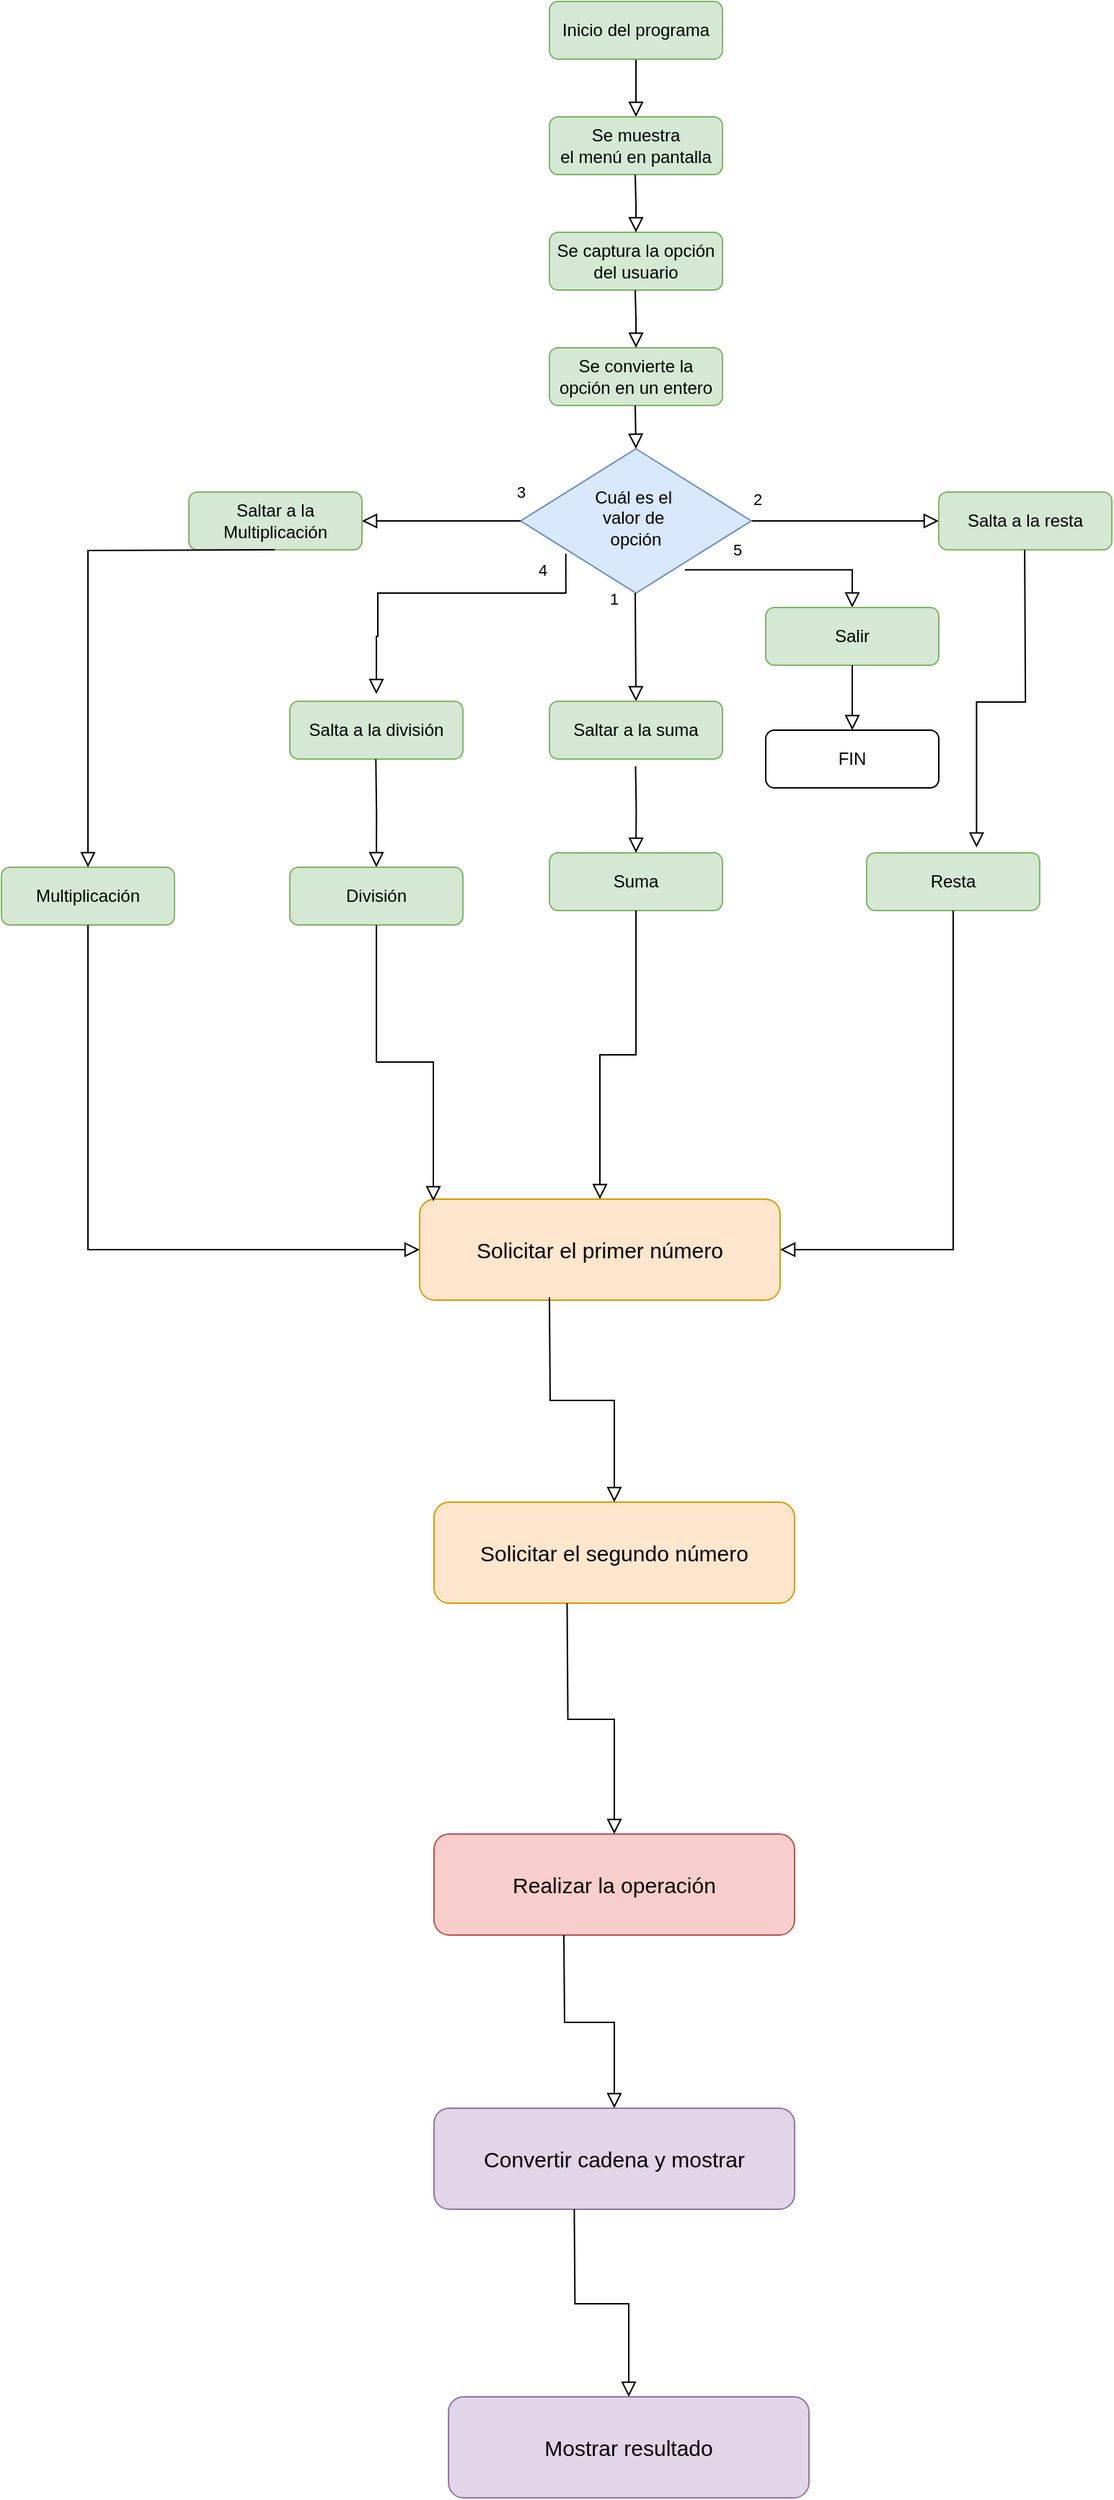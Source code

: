 <mxfile version="24.7.7">
  <diagram id="C5RBs43oDa-KdzZeNtuy" name="Page-1">
    <mxGraphModel dx="2587" dy="852" grid="1" gridSize="10" guides="1" tooltips="1" connect="1" arrows="1" fold="1" page="1" pageScale="1" pageWidth="827" pageHeight="1169" math="0" shadow="0">
      <root>
        <mxCell id="WIyWlLk6GJQsqaUBKTNV-0" />
        <mxCell id="WIyWlLk6GJQsqaUBKTNV-1" parent="WIyWlLk6GJQsqaUBKTNV-0" />
        <mxCell id="WIyWlLk6GJQsqaUBKTNV-2" value="" style="rounded=0;html=1;jettySize=auto;orthogonalLoop=1;fontSize=11;endArrow=block;endFill=0;endSize=8;strokeWidth=1;shadow=0;labelBackgroundColor=none;edgeStyle=orthogonalEdgeStyle;" parent="WIyWlLk6GJQsqaUBKTNV-1" source="WIyWlLk6GJQsqaUBKTNV-3" target="p0zd2kvGIdmpdCBqgYAA-1" edge="1">
          <mxGeometry relative="1" as="geometry">
            <mxPoint x="220" y="170" as="targetPoint" />
          </mxGeometry>
        </mxCell>
        <mxCell id="WIyWlLk6GJQsqaUBKTNV-3" value="Inicio del programa" style="rounded=1;whiteSpace=wrap;html=1;fontSize=12;glass=0;strokeWidth=1;shadow=0;fillColor=#d5e8d4;strokeColor=#82b366;" parent="WIyWlLk6GJQsqaUBKTNV-1" vertex="1">
          <mxGeometry x="160" y="80" width="120" height="40" as="geometry" />
        </mxCell>
        <mxCell id="WIyWlLk6GJQsqaUBKTNV-9" value="2" style="edgeStyle=orthogonalEdgeStyle;rounded=0;html=1;jettySize=auto;orthogonalLoop=1;fontSize=11;endArrow=block;endFill=0;endSize=8;strokeWidth=1;shadow=0;labelBackgroundColor=none;" parent="WIyWlLk6GJQsqaUBKTNV-1" source="WIyWlLk6GJQsqaUBKTNV-10" target="WIyWlLk6GJQsqaUBKTNV-12" edge="1">
          <mxGeometry x="-0.941" y="15" relative="1" as="geometry">
            <mxPoint as="offset" />
          </mxGeometry>
        </mxCell>
        <mxCell id="WIyWlLk6GJQsqaUBKTNV-10" value="Cuál es el&amp;nbsp;&lt;div&gt;valor de&amp;nbsp;&lt;/div&gt;&lt;div&gt;opción&lt;/div&gt;" style="rhombus;whiteSpace=wrap;html=1;shadow=0;fontFamily=Helvetica;fontSize=12;align=center;strokeWidth=1;spacing=6;spacingTop=-4;fillColor=#dae8fc;strokeColor=#6c8ebf;" parent="WIyWlLk6GJQsqaUBKTNV-1" vertex="1">
          <mxGeometry x="140" y="390" width="160" height="100" as="geometry" />
        </mxCell>
        <mxCell id="WIyWlLk6GJQsqaUBKTNV-11" value="Suma" style="rounded=1;whiteSpace=wrap;html=1;fontSize=12;glass=0;strokeWidth=1;shadow=0;fillColor=#d5e8d4;strokeColor=#82b366;" parent="WIyWlLk6GJQsqaUBKTNV-1" vertex="1">
          <mxGeometry x="160" y="670" width="120" height="40" as="geometry" />
        </mxCell>
        <mxCell id="WIyWlLk6GJQsqaUBKTNV-12" value="Salta a la resta" style="rounded=1;whiteSpace=wrap;html=1;fontSize=12;glass=0;strokeWidth=1;shadow=0;fillColor=#d5e8d4;strokeColor=#82b366;" parent="WIyWlLk6GJQsqaUBKTNV-1" vertex="1">
          <mxGeometry x="430" y="420" width="120" height="40" as="geometry" />
        </mxCell>
        <mxCell id="p0zd2kvGIdmpdCBqgYAA-1" value="Se muestra&lt;div&gt;el menú en pantalla&lt;/div&gt;" style="rounded=1;whiteSpace=wrap;html=1;fontSize=12;glass=0;strokeWidth=1;shadow=0;fillColor=#d5e8d4;strokeColor=#82b366;" vertex="1" parent="WIyWlLk6GJQsqaUBKTNV-1">
          <mxGeometry x="160" y="160" width="120" height="40" as="geometry" />
        </mxCell>
        <mxCell id="p0zd2kvGIdmpdCBqgYAA-3" value="" style="rounded=0;html=1;jettySize=auto;orthogonalLoop=1;fontSize=11;endArrow=block;endFill=0;endSize=8;strokeWidth=1;shadow=0;labelBackgroundColor=none;edgeStyle=orthogonalEdgeStyle;" edge="1" parent="WIyWlLk6GJQsqaUBKTNV-1" target="p0zd2kvGIdmpdCBqgYAA-2">
          <mxGeometry y="20" relative="1" as="geometry">
            <mxPoint as="offset" />
            <mxPoint x="220" y="250" as="sourcePoint" />
            <mxPoint x="230" y="350" as="targetPoint" />
          </mxGeometry>
        </mxCell>
        <mxCell id="p0zd2kvGIdmpdCBqgYAA-2" value="Se captura la opción&lt;div&gt;del usuario&lt;/div&gt;" style="rounded=1;whiteSpace=wrap;html=1;fontSize=12;glass=0;strokeWidth=1;shadow=0;fillColor=#d5e8d4;strokeColor=#82b366;" vertex="1" parent="WIyWlLk6GJQsqaUBKTNV-1">
          <mxGeometry x="160" y="240" width="120" height="40" as="geometry" />
        </mxCell>
        <mxCell id="p0zd2kvGIdmpdCBqgYAA-5" value="" style="rounded=0;html=1;jettySize=auto;orthogonalLoop=1;fontSize=11;endArrow=block;endFill=0;endSize=8;strokeWidth=1;shadow=0;labelBackgroundColor=none;edgeStyle=orthogonalEdgeStyle;entryX=0.5;entryY=0;entryDx=0;entryDy=0;" edge="1" parent="WIyWlLk6GJQsqaUBKTNV-1" target="p0zd2kvGIdmpdCBqgYAA-2">
          <mxGeometry relative="1" as="geometry">
            <mxPoint x="219.5" y="200" as="sourcePoint" />
            <mxPoint x="219.5" y="240" as="targetPoint" />
          </mxGeometry>
        </mxCell>
        <mxCell id="p0zd2kvGIdmpdCBqgYAA-6" value="Se convierte la opción en un entero" style="rounded=1;whiteSpace=wrap;html=1;fontSize=12;glass=0;strokeWidth=1;shadow=0;fillColor=#d5e8d4;strokeColor=#82b366;" vertex="1" parent="WIyWlLk6GJQsqaUBKTNV-1">
          <mxGeometry x="160" y="320" width="120" height="40" as="geometry" />
        </mxCell>
        <mxCell id="p0zd2kvGIdmpdCBqgYAA-7" value="" style="rounded=0;html=1;jettySize=auto;orthogonalLoop=1;fontSize=11;endArrow=block;endFill=0;endSize=8;strokeWidth=1;shadow=0;labelBackgroundColor=none;edgeStyle=orthogonalEdgeStyle;entryX=0.5;entryY=0;entryDx=0;entryDy=0;" edge="1" parent="WIyWlLk6GJQsqaUBKTNV-1">
          <mxGeometry relative="1" as="geometry">
            <mxPoint x="219.5" y="280" as="sourcePoint" />
            <mxPoint x="220" y="320" as="targetPoint" />
          </mxGeometry>
        </mxCell>
        <mxCell id="p0zd2kvGIdmpdCBqgYAA-8" value="" style="rounded=0;html=1;jettySize=auto;orthogonalLoop=1;fontSize=11;endArrow=block;endFill=0;endSize=8;strokeWidth=1;shadow=0;labelBackgroundColor=none;edgeStyle=orthogonalEdgeStyle;entryX=0.5;entryY=0;entryDx=0;entryDy=0;" edge="1" parent="WIyWlLk6GJQsqaUBKTNV-1" target="WIyWlLk6GJQsqaUBKTNV-10">
          <mxGeometry relative="1" as="geometry">
            <mxPoint x="219.5" y="360" as="sourcePoint" />
            <mxPoint x="220" y="380" as="targetPoint" />
          </mxGeometry>
        </mxCell>
        <mxCell id="p0zd2kvGIdmpdCBqgYAA-9" value="" style="rounded=0;html=1;jettySize=auto;orthogonalLoop=1;fontSize=11;endArrow=block;endFill=0;endSize=8;strokeWidth=1;shadow=0;labelBackgroundColor=none;edgeStyle=orthogonalEdgeStyle;entryX=0.5;entryY=0;entryDx=0;entryDy=0;" edge="1" parent="WIyWlLk6GJQsqaUBKTNV-1" target="p0zd2kvGIdmpdCBqgYAA-10">
          <mxGeometry relative="1" as="geometry">
            <mxPoint x="219.5" y="490" as="sourcePoint" />
            <mxPoint x="220" y="555" as="targetPoint" />
          </mxGeometry>
        </mxCell>
        <mxCell id="p0zd2kvGIdmpdCBqgYAA-10" value="Saltar a la suma" style="rounded=1;whiteSpace=wrap;html=1;fontSize=12;glass=0;strokeWidth=1;shadow=0;fillColor=#d5e8d4;strokeColor=#82b366;" vertex="1" parent="WIyWlLk6GJQsqaUBKTNV-1">
          <mxGeometry x="160" y="565" width="120" height="40" as="geometry" />
        </mxCell>
        <mxCell id="p0zd2kvGIdmpdCBqgYAA-13" value="&lt;span style=&quot;color: rgb(0, 0, 0); font-family: Helvetica; font-size: 11px; font-style: normal; font-variant-ligatures: normal; font-variant-caps: normal; font-weight: 400; letter-spacing: normal; orphans: 2; text-align: center; text-indent: 0px; text-transform: none; widows: 2; word-spacing: 0px; -webkit-text-stroke-width: 0px; white-space: nowrap; background-color: rgb(251, 251, 251); text-decoration-thickness: initial; text-decoration-style: initial; text-decoration-color: initial; display: inline !important; float: none;&quot;&gt;1&lt;/span&gt;" style="text;whiteSpace=wrap;html=1;" vertex="1" parent="WIyWlLk6GJQsqaUBKTNV-1">
          <mxGeometry x="200" y="480" width="50" height="40" as="geometry" />
        </mxCell>
        <mxCell id="p0zd2kvGIdmpdCBqgYAA-14" value="3" style="edgeStyle=orthogonalEdgeStyle;rounded=0;html=1;jettySize=auto;orthogonalLoop=1;fontSize=11;endArrow=block;endFill=0;endSize=8;strokeWidth=1;shadow=0;labelBackgroundColor=none;exitX=0;exitY=0.5;exitDx=0;exitDy=0;entryX=1;entryY=0.5;entryDx=0;entryDy=0;" edge="1" parent="WIyWlLk6GJQsqaUBKTNV-1" source="WIyWlLk6GJQsqaUBKTNV-10" target="p0zd2kvGIdmpdCBqgYAA-15">
          <mxGeometry x="-0.91" y="-21" relative="1" as="geometry">
            <mxPoint x="5" y="1" as="offset" />
            <mxPoint x="30" y="450" as="sourcePoint" />
            <mxPoint x="40" y="440" as="targetPoint" />
            <Array as="points" />
          </mxGeometry>
        </mxCell>
        <mxCell id="p0zd2kvGIdmpdCBqgYAA-15" value="Saltar a la Multiplicación" style="rounded=1;whiteSpace=wrap;html=1;fontSize=12;glass=0;strokeWidth=1;shadow=0;fillColor=#d5e8d4;strokeColor=#82b366;" vertex="1" parent="WIyWlLk6GJQsqaUBKTNV-1">
          <mxGeometry x="-90" y="420" width="120" height="40" as="geometry" />
        </mxCell>
        <mxCell id="p0zd2kvGIdmpdCBqgYAA-17" value="4" style="edgeStyle=orthogonalEdgeStyle;rounded=0;html=1;jettySize=auto;orthogonalLoop=1;fontSize=11;endArrow=block;endFill=0;endSize=8;strokeWidth=1;shadow=0;labelBackgroundColor=none;exitX=0.196;exitY=0.728;exitDx=0;exitDy=0;exitPerimeter=0;" edge="1" parent="WIyWlLk6GJQsqaUBKTNV-1" source="WIyWlLk6GJQsqaUBKTNV-10">
          <mxGeometry x="-0.91" y="-21" relative="1" as="geometry">
            <mxPoint x="5" y="1" as="offset" />
            <mxPoint x="130" y="490" as="sourcePoint" />
            <mxPoint x="40" y="560" as="targetPoint" />
            <Array as="points">
              <mxPoint x="171" y="490" />
              <mxPoint x="41" y="490" />
              <mxPoint x="41" y="520" />
            </Array>
          </mxGeometry>
        </mxCell>
        <mxCell id="p0zd2kvGIdmpdCBqgYAA-19" value="5" style="edgeStyle=orthogonalEdgeStyle;rounded=0;html=1;jettySize=auto;orthogonalLoop=1;fontSize=11;endArrow=block;endFill=0;endSize=8;strokeWidth=1;shadow=0;labelBackgroundColor=none;exitX=0.712;exitY=0.839;exitDx=0;exitDy=0;exitPerimeter=0;entryX=0.5;entryY=0;entryDx=0;entryDy=0;" edge="1" parent="WIyWlLk6GJQsqaUBKTNV-1" source="WIyWlLk6GJQsqaUBKTNV-10" target="p0zd2kvGIdmpdCBqgYAA-30">
          <mxGeometry x="-0.493" y="14" relative="1" as="geometry">
            <mxPoint as="offset" />
            <mxPoint x="253.44" y="490.0" as="sourcePoint" />
            <mxPoint x="400" y="537.3" as="targetPoint" />
          </mxGeometry>
        </mxCell>
        <mxCell id="p0zd2kvGIdmpdCBqgYAA-21" value="Salta a la división" style="rounded=1;whiteSpace=wrap;html=1;fontSize=12;glass=0;strokeWidth=1;shadow=0;fillColor=#d5e8d4;strokeColor=#82b366;" vertex="1" parent="WIyWlLk6GJQsqaUBKTNV-1">
          <mxGeometry x="-20" y="565" width="120" height="40" as="geometry" />
        </mxCell>
        <mxCell id="p0zd2kvGIdmpdCBqgYAA-25" value="" style="rounded=0;html=1;jettySize=auto;orthogonalLoop=1;fontSize=11;endArrow=block;endFill=0;endSize=8;strokeWidth=1;shadow=0;labelBackgroundColor=none;edgeStyle=orthogonalEdgeStyle;entryX=0.5;entryY=0;entryDx=0;entryDy=0;" edge="1" parent="WIyWlLk6GJQsqaUBKTNV-1" target="WIyWlLk6GJQsqaUBKTNV-11">
          <mxGeometry relative="1" as="geometry">
            <mxPoint x="219.73" y="610" as="sourcePoint" />
            <mxPoint x="219.73" y="650" as="targetPoint" />
          </mxGeometry>
        </mxCell>
        <mxCell id="p0zd2kvGIdmpdCBqgYAA-26" value="División" style="rounded=1;whiteSpace=wrap;html=1;fontSize=12;glass=0;strokeWidth=1;shadow=0;fillColor=#d5e8d4;strokeColor=#82b366;" vertex="1" parent="WIyWlLk6GJQsqaUBKTNV-1">
          <mxGeometry x="-20" y="680" width="120" height="40" as="geometry" />
        </mxCell>
        <mxCell id="p0zd2kvGIdmpdCBqgYAA-27" value="" style="rounded=0;html=1;jettySize=auto;orthogonalLoop=1;fontSize=11;endArrow=block;endFill=0;endSize=8;strokeWidth=1;shadow=0;labelBackgroundColor=none;edgeStyle=orthogonalEdgeStyle;entryX=0.5;entryY=0;entryDx=0;entryDy=0;entryPerimeter=0;" edge="1" parent="WIyWlLk6GJQsqaUBKTNV-1" target="p0zd2kvGIdmpdCBqgYAA-26">
          <mxGeometry relative="1" as="geometry">
            <mxPoint x="39.63" y="605" as="sourcePoint" />
            <mxPoint x="39.63" y="645" as="targetPoint" />
          </mxGeometry>
        </mxCell>
        <mxCell id="p0zd2kvGIdmpdCBqgYAA-28" value="Multiplicación" style="rounded=1;whiteSpace=wrap;html=1;fontSize=12;glass=0;strokeWidth=1;shadow=0;fillColor=#d5e8d4;strokeColor=#82b366;" vertex="1" parent="WIyWlLk6GJQsqaUBKTNV-1">
          <mxGeometry x="-220" y="680" width="120" height="40" as="geometry" />
        </mxCell>
        <mxCell id="p0zd2kvGIdmpdCBqgYAA-29" value="" style="rounded=0;html=1;jettySize=auto;orthogonalLoop=1;fontSize=11;endArrow=block;endFill=0;endSize=8;strokeWidth=1;shadow=0;labelBackgroundColor=none;edgeStyle=orthogonalEdgeStyle;entryX=0.5;entryY=0;entryDx=0;entryDy=0;entryPerimeter=0;" edge="1" parent="WIyWlLk6GJQsqaUBKTNV-1" target="p0zd2kvGIdmpdCBqgYAA-28">
          <mxGeometry relative="1" as="geometry">
            <mxPoint x="-30.43" y="460" as="sourcePoint" />
            <mxPoint x="-30.06" y="505" as="targetPoint" />
          </mxGeometry>
        </mxCell>
        <mxCell id="p0zd2kvGIdmpdCBqgYAA-30" value="Salir" style="rounded=1;whiteSpace=wrap;html=1;fontSize=12;glass=0;strokeWidth=1;shadow=0;fillColor=#d5e8d4;strokeColor=#82b366;" vertex="1" parent="WIyWlLk6GJQsqaUBKTNV-1">
          <mxGeometry x="310" y="500" width="120" height="40" as="geometry" />
        </mxCell>
        <mxCell id="p0zd2kvGIdmpdCBqgYAA-33" value="" style="rounded=0;html=1;jettySize=auto;orthogonalLoop=1;fontSize=11;endArrow=block;endFill=0;endSize=8;strokeWidth=1;shadow=0;labelBackgroundColor=none;edgeStyle=orthogonalEdgeStyle;entryX=0.635;entryY=-0.09;entryDx=0;entryDy=0;entryPerimeter=0;" edge="1" parent="WIyWlLk6GJQsqaUBKTNV-1" target="p0zd2kvGIdmpdCBqgYAA-34">
          <mxGeometry relative="1" as="geometry">
            <mxPoint x="489.55" y="460" as="sourcePoint" />
            <mxPoint x="489.92" y="505" as="targetPoint" />
          </mxGeometry>
        </mxCell>
        <mxCell id="p0zd2kvGIdmpdCBqgYAA-34" value="Resta" style="rounded=1;whiteSpace=wrap;html=1;fontSize=12;glass=0;strokeWidth=1;shadow=0;fillColor=#d5e8d4;strokeColor=#82b366;" vertex="1" parent="WIyWlLk6GJQsqaUBKTNV-1">
          <mxGeometry x="380" y="670" width="120" height="40" as="geometry" />
        </mxCell>
        <mxCell id="p0zd2kvGIdmpdCBqgYAA-35" value="&lt;font style=&quot;font-size: 15px;&quot;&gt;Solicitar el primer número&lt;/font&gt;" style="rounded=1;whiteSpace=wrap;html=1;fontSize=12;glass=0;strokeWidth=1;shadow=0;fillColor=#ffe6cc;strokeColor=#d79b00;" vertex="1" parent="WIyWlLk6GJQsqaUBKTNV-1">
          <mxGeometry x="70" y="910" width="250" height="70" as="geometry" />
        </mxCell>
        <mxCell id="p0zd2kvGIdmpdCBqgYAA-36" value="&lt;font style=&quot;font-size: 15px;&quot;&gt;Solicitar el segundo número&lt;/font&gt;" style="rounded=1;whiteSpace=wrap;html=1;fontSize=12;glass=0;strokeWidth=1;shadow=0;fillColor=#ffe6cc;strokeColor=#d79b00;" vertex="1" parent="WIyWlLk6GJQsqaUBKTNV-1">
          <mxGeometry x="80" y="1120" width="250" height="70" as="geometry" />
        </mxCell>
        <mxCell id="p0zd2kvGIdmpdCBqgYAA-37" value="" style="rounded=0;html=1;jettySize=auto;orthogonalLoop=1;fontSize=11;endArrow=block;endFill=0;endSize=8;strokeWidth=1;shadow=0;labelBackgroundColor=none;edgeStyle=orthogonalEdgeStyle;entryX=0;entryY=0.5;entryDx=0;entryDy=0;exitX=0.5;exitY=1;exitDx=0;exitDy=0;" edge="1" parent="WIyWlLk6GJQsqaUBKTNV-1" source="p0zd2kvGIdmpdCBqgYAA-28" target="p0zd2kvGIdmpdCBqgYAA-35">
          <mxGeometry relative="1" as="geometry">
            <mxPoint x="-100.56" y="710" as="sourcePoint" />
            <mxPoint x="-110" y="830" as="targetPoint" />
          </mxGeometry>
        </mxCell>
        <mxCell id="p0zd2kvGIdmpdCBqgYAA-38" value="" style="rounded=0;html=1;jettySize=auto;orthogonalLoop=1;fontSize=11;endArrow=block;endFill=0;endSize=8;strokeWidth=1;shadow=0;labelBackgroundColor=none;edgeStyle=orthogonalEdgeStyle;entryX=0.038;entryY=0.021;entryDx=0;entryDy=0;entryPerimeter=0;exitX=0.5;exitY=1;exitDx=0;exitDy=0;" edge="1" parent="WIyWlLk6GJQsqaUBKTNV-1" source="p0zd2kvGIdmpdCBqgYAA-26" target="p0zd2kvGIdmpdCBqgYAA-35">
          <mxGeometry relative="1" as="geometry">
            <mxPoint x="48.89" y="720" as="sourcePoint" />
            <mxPoint x="49.16" y="780" as="targetPoint" />
          </mxGeometry>
        </mxCell>
        <mxCell id="p0zd2kvGIdmpdCBqgYAA-39" value="" style="rounded=0;html=1;jettySize=auto;orthogonalLoop=1;fontSize=11;endArrow=block;endFill=0;endSize=8;strokeWidth=1;shadow=0;labelBackgroundColor=none;edgeStyle=orthogonalEdgeStyle;entryX=0.5;entryY=0;entryDx=0;entryDy=0;exitX=0.5;exitY=1;exitDx=0;exitDy=0;" edge="1" parent="WIyWlLk6GJQsqaUBKTNV-1" source="WIyWlLk6GJQsqaUBKTNV-11" target="p0zd2kvGIdmpdCBqgYAA-35">
          <mxGeometry relative="1" as="geometry">
            <mxPoint x="210" y="710" as="sourcePoint" />
            <mxPoint x="210.61" y="871" as="targetPoint" />
          </mxGeometry>
        </mxCell>
        <mxCell id="p0zd2kvGIdmpdCBqgYAA-40" value="" style="rounded=0;html=1;jettySize=auto;orthogonalLoop=1;fontSize=11;endArrow=block;endFill=0;endSize=8;strokeWidth=1;shadow=0;labelBackgroundColor=none;edgeStyle=orthogonalEdgeStyle;entryX=1;entryY=0.5;entryDx=0;entryDy=0;exitX=0.5;exitY=1;exitDx=0;exitDy=0;" edge="1" parent="WIyWlLk6GJQsqaUBKTNV-1" source="p0zd2kvGIdmpdCBqgYAA-34" target="p0zd2kvGIdmpdCBqgYAA-35">
          <mxGeometry relative="1" as="geometry">
            <mxPoint x="438.5" y="710" as="sourcePoint" />
            <mxPoint x="414" y="900" as="targetPoint" />
          </mxGeometry>
        </mxCell>
        <mxCell id="p0zd2kvGIdmpdCBqgYAA-41" value="" style="rounded=0;html=1;jettySize=auto;orthogonalLoop=1;fontSize=11;endArrow=block;endFill=0;endSize=8;strokeWidth=1;shadow=0;labelBackgroundColor=none;edgeStyle=orthogonalEdgeStyle;entryX=0.5;entryY=0;entryDx=0;entryDy=0;" edge="1" parent="WIyWlLk6GJQsqaUBKTNV-1" target="p0zd2kvGIdmpdCBqgYAA-36">
          <mxGeometry relative="1" as="geometry">
            <mxPoint x="160" y="978" as="sourcePoint" />
            <mxPoint x="191.11" y="1169" as="targetPoint" />
          </mxGeometry>
        </mxCell>
        <mxCell id="p0zd2kvGIdmpdCBqgYAA-42" value="&lt;span style=&quot;font-size: 15px;&quot;&gt;Realizar la operación&lt;/span&gt;" style="rounded=1;whiteSpace=wrap;html=1;fontSize=12;glass=0;strokeWidth=1;shadow=0;fillColor=#f8cecc;strokeColor=#b85450;" vertex="1" parent="WIyWlLk6GJQsqaUBKTNV-1">
          <mxGeometry x="80" y="1350" width="250" height="70" as="geometry" />
        </mxCell>
        <mxCell id="p0zd2kvGIdmpdCBqgYAA-43" value="" style="rounded=0;html=1;jettySize=auto;orthogonalLoop=1;fontSize=11;endArrow=block;endFill=0;endSize=8;strokeWidth=1;shadow=0;labelBackgroundColor=none;edgeStyle=orthogonalEdgeStyle;entryX=0.5;entryY=0;entryDx=0;entryDy=0;" edge="1" parent="WIyWlLk6GJQsqaUBKTNV-1" target="p0zd2kvGIdmpdCBqgYAA-42">
          <mxGeometry relative="1" as="geometry">
            <mxPoint x="172.25" y="1190" as="sourcePoint" />
            <mxPoint x="217.25" y="1332" as="targetPoint" />
          </mxGeometry>
        </mxCell>
        <mxCell id="p0zd2kvGIdmpdCBqgYAA-44" value="&lt;span style=&quot;font-size: 15px;&quot;&gt;Convertir cadena y mostrar&lt;/span&gt;" style="rounded=1;whiteSpace=wrap;html=1;fontSize=12;glass=0;strokeWidth=1;shadow=0;fillColor=#e1d5e7;strokeColor=#9673a6;" vertex="1" parent="WIyWlLk6GJQsqaUBKTNV-1">
          <mxGeometry x="80" y="1540" width="250" height="70" as="geometry" />
        </mxCell>
        <mxCell id="p0zd2kvGIdmpdCBqgYAA-45" value="" style="rounded=0;html=1;jettySize=auto;orthogonalLoop=1;fontSize=11;endArrow=block;endFill=0;endSize=8;strokeWidth=1;shadow=0;labelBackgroundColor=none;edgeStyle=orthogonalEdgeStyle;entryX=0.5;entryY=0;entryDx=0;entryDy=0;" edge="1" parent="WIyWlLk6GJQsqaUBKTNV-1" target="p0zd2kvGIdmpdCBqgYAA-44">
          <mxGeometry relative="1" as="geometry">
            <mxPoint x="170" y="1420" as="sourcePoint" />
            <mxPoint x="210" y="1530" as="targetPoint" />
          </mxGeometry>
        </mxCell>
        <mxCell id="p0zd2kvGIdmpdCBqgYAA-46" value="&lt;span style=&quot;font-size: 15px;&quot;&gt;Mostrar resultado&lt;/span&gt;" style="rounded=1;whiteSpace=wrap;html=1;fontSize=12;glass=0;strokeWidth=1;shadow=0;fillColor=#e1d5e7;strokeColor=#9673a6;" vertex="1" parent="WIyWlLk6GJQsqaUBKTNV-1">
          <mxGeometry x="90" y="1740" width="250" height="70" as="geometry" />
        </mxCell>
        <mxCell id="p0zd2kvGIdmpdCBqgYAA-47" value="" style="rounded=0;html=1;jettySize=auto;orthogonalLoop=1;fontSize=11;endArrow=block;endFill=0;endSize=8;strokeWidth=1;shadow=0;labelBackgroundColor=none;edgeStyle=orthogonalEdgeStyle;entryX=0.5;entryY=0;entryDx=0;entryDy=0;" edge="1" parent="WIyWlLk6GJQsqaUBKTNV-1" target="p0zd2kvGIdmpdCBqgYAA-46">
          <mxGeometry relative="1" as="geometry">
            <mxPoint x="177.22" y="1610" as="sourcePoint" />
            <mxPoint x="212.22" y="1730" as="targetPoint" />
          </mxGeometry>
        </mxCell>
        <mxCell id="p0zd2kvGIdmpdCBqgYAA-48" value="FIN" style="rounded=1;whiteSpace=wrap;html=1;fontSize=12;glass=0;strokeWidth=1;shadow=0;" vertex="1" parent="WIyWlLk6GJQsqaUBKTNV-1">
          <mxGeometry x="310" y="585" width="120" height="40" as="geometry" />
        </mxCell>
        <mxCell id="p0zd2kvGIdmpdCBqgYAA-50" value="" style="rounded=0;html=1;jettySize=auto;orthogonalLoop=1;fontSize=11;endArrow=block;endFill=0;endSize=8;strokeWidth=1;shadow=0;labelBackgroundColor=none;edgeStyle=orthogonalEdgeStyle;entryX=0.5;entryY=0;entryDx=0;entryDy=0;exitX=0.5;exitY=1;exitDx=0;exitDy=0;" edge="1" parent="WIyWlLk6GJQsqaUBKTNV-1" source="p0zd2kvGIdmpdCBqgYAA-30" target="p0zd2kvGIdmpdCBqgYAA-48">
          <mxGeometry relative="1" as="geometry">
            <mxPoint x="330" y="540" as="sourcePoint" />
            <mxPoint x="370" y="590" as="targetPoint" />
          </mxGeometry>
        </mxCell>
      </root>
    </mxGraphModel>
  </diagram>
</mxfile>
